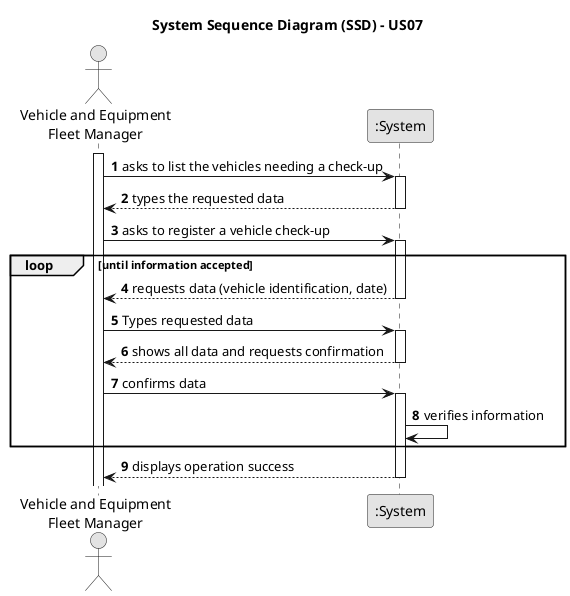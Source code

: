 @startuml
skinparam monochrome true
skinparam packageStyle rectangle
skinparam shadowing false

title System Sequence Diagram (SSD) - US07

autonumber

actor "Vehicle and Equipment\nFleet Manager" as VFM
participant ":System" as System

activate VFM

    VFM -> System : asks to list the vehicles needing a check-up
    activate System

        System --> VFM : types the requested data
    deactivate System

    VFM -> System : asks to register a vehicle check-up
    activate System

    loop until information accepted

        System --> VFM : requests data (vehicle identification, date)
    deactivate System

    VFM -> System : Types requested data
    activate System

        System --> VFM : shows all data and requests confirmation
    deactivate System

    VFM -> System : confirms data
    activate System

    System -> System: verifies information

    end

        System --> VFM : displays operation success
    deactivate System

@enduml
